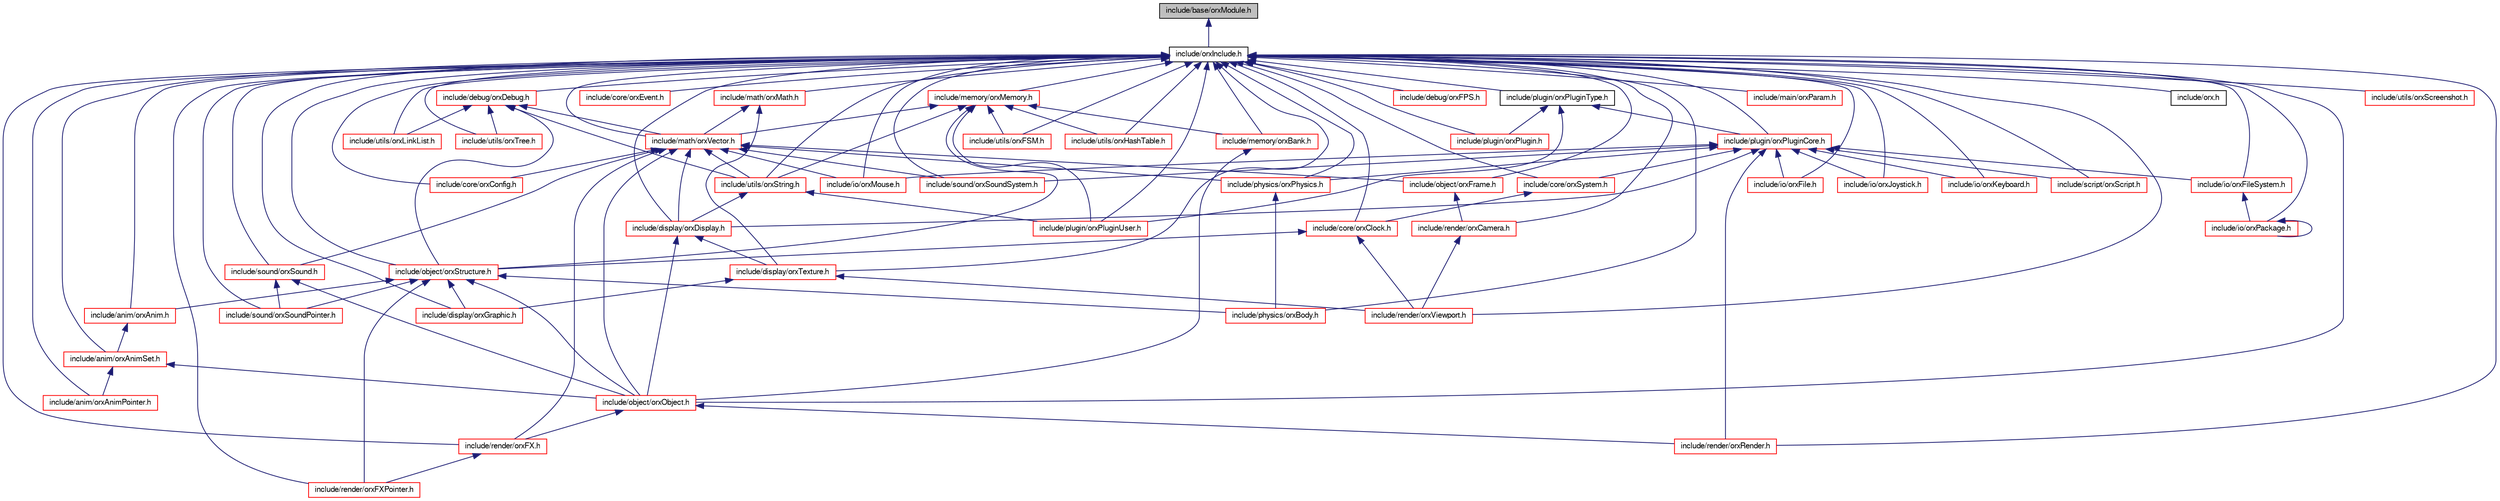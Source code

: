 digraph G
{
  bgcolor="transparent";
  edge [fontname="FreeSans",fontsize=10,labelfontname="FreeSans",labelfontsize=10];
  node [fontname="FreeSans",fontsize=10,shape=record];
  Node1 [label="include/base/orxModule.h",height=0.2,width=0.4,color="black", fillcolor="grey75", style="filled" fontcolor="black"];
  Node1 -> Node2 [dir=back,color="midnightblue",fontsize=10,style="solid",fontname="FreeSans"];
  Node2 [label="include/orxInclude.h",height=0.2,width=0.4,color="black",URL="$orx_include_8h.html"];
  Node2 -> Node3 [dir=back,color="midnightblue",fontsize=10,style="solid",fontname="FreeSans"];
  Node3 [label="include/anim/orxAnim.h",height=0.2,width=0.4,color="red",URL="$orx_anim_8h.html"];
  Node3 -> Node4 [dir=back,color="midnightblue",fontsize=10,style="solid",fontname="FreeSans"];
  Node4 [label="include/anim/orxAnimSet.h",height=0.2,width=0.4,color="red",URL="$orx_anim_set_8h.html"];
  Node4 -> Node5 [dir=back,color="midnightblue",fontsize=10,style="solid",fontname="FreeSans"];
  Node5 [label="include/anim/orxAnimPointer.h",height=0.2,width=0.4,color="red",URL="$orx_anim_pointer_8h.html"];
  Node4 -> Node6 [dir=back,color="midnightblue",fontsize=10,style="solid",fontname="FreeSans"];
  Node6 [label="include/object/orxObject.h",height=0.2,width=0.4,color="red",URL="$orx_object_8h.html"];
  Node6 -> Node7 [dir=back,color="midnightblue",fontsize=10,style="solid",fontname="FreeSans"];
  Node7 [label="include/render/orxFX.h",height=0.2,width=0.4,color="red",URL="$orx_f_x_8h.html"];
  Node7 -> Node8 [dir=back,color="midnightblue",fontsize=10,style="solid",fontname="FreeSans"];
  Node8 [label="include/render/orxFXPointer.h",height=0.2,width=0.4,color="red",URL="$orx_f_x_pointer_8h.html"];
  Node6 -> Node9 [dir=back,color="midnightblue",fontsize=10,style="solid",fontname="FreeSans"];
  Node9 [label="include/render/orxRender.h",height=0.2,width=0.4,color="red",URL="$orx_render_8h.html"];
  Node2 -> Node5 [dir=back,color="midnightblue",fontsize=10,style="solid",fontname="FreeSans"];
  Node2 -> Node4 [dir=back,color="midnightblue",fontsize=10,style="solid",fontname="FreeSans"];
  Node2 -> Node10 [dir=back,color="midnightblue",fontsize=10,style="solid",fontname="FreeSans"];
  Node10 [label="include/core/orxClock.h",height=0.2,width=0.4,color="red",URL="$orx_clock_8h.html"];
  Node10 -> Node11 [dir=back,color="midnightblue",fontsize=10,style="solid",fontname="FreeSans"];
  Node11 [label="include/object/orxStructure.h",height=0.2,width=0.4,color="red",URL="$orx_structure_8h.html"];
  Node11 -> Node3 [dir=back,color="midnightblue",fontsize=10,style="solid",fontname="FreeSans"];
  Node11 -> Node12 [dir=back,color="midnightblue",fontsize=10,style="solid",fontname="FreeSans"];
  Node12 [label="include/display/orxGraphic.h",height=0.2,width=0.4,color="red",URL="$orx_graphic_8h.html"];
  Node11 -> Node6 [dir=back,color="midnightblue",fontsize=10,style="solid",fontname="FreeSans"];
  Node11 -> Node13 [dir=back,color="midnightblue",fontsize=10,style="solid",fontname="FreeSans"];
  Node13 [label="include/physics/orxBody.h",height=0.2,width=0.4,color="red",URL="$orx_body_8h.html"];
  Node11 -> Node8 [dir=back,color="midnightblue",fontsize=10,style="solid",fontname="FreeSans"];
  Node11 -> Node14 [dir=back,color="midnightblue",fontsize=10,style="solid",fontname="FreeSans"];
  Node14 [label="include/sound/orxSoundPointer.h",height=0.2,width=0.4,color="red",URL="$orx_sound_pointer_8h.html"];
  Node10 -> Node15 [dir=back,color="midnightblue",fontsize=10,style="solid",fontname="FreeSans"];
  Node15 [label="include/render/orxViewport.h",height=0.2,width=0.4,color="red",URL="$orx_viewport_8h.html"];
  Node2 -> Node16 [dir=back,color="midnightblue",fontsize=10,style="solid",fontname="FreeSans"];
  Node16 [label="include/core/orxConfig.h",height=0.2,width=0.4,color="red",URL="$orx_config_8h.html"];
  Node2 -> Node17 [dir=back,color="midnightblue",fontsize=10,style="solid",fontname="FreeSans"];
  Node17 [label="include/core/orxEvent.h",height=0.2,width=0.4,color="red",URL="$orx_event_8h.html"];
  Node2 -> Node18 [dir=back,color="midnightblue",fontsize=10,style="solid",fontname="FreeSans"];
  Node18 [label="include/core/orxSystem.h",height=0.2,width=0.4,color="red",URL="$orx_system_8h.html"];
  Node18 -> Node10 [dir=back,color="midnightblue",fontsize=10,style="solid",fontname="FreeSans"];
  Node2 -> Node19 [dir=back,color="midnightblue",fontsize=10,style="solid",fontname="FreeSans"];
  Node19 [label="include/debug/orxDebug.h",height=0.2,width=0.4,color="red",URL="$orx_debug_8h.html"];
  Node19 -> Node20 [dir=back,color="midnightblue",fontsize=10,style="solid",fontname="FreeSans"];
  Node20 [label="include/math/orxVector.h",height=0.2,width=0.4,color="red",URL="$orx_vector_8h.html"];
  Node20 -> Node16 [dir=back,color="midnightblue",fontsize=10,style="solid",fontname="FreeSans"];
  Node20 -> Node21 [dir=back,color="midnightblue",fontsize=10,style="solid",fontname="FreeSans"];
  Node21 [label="include/display/orxDisplay.h",height=0.2,width=0.4,color="red",URL="$orx_display_8h.html"];
  Node21 -> Node22 [dir=back,color="midnightblue",fontsize=10,style="solid",fontname="FreeSans"];
  Node22 [label="include/display/orxTexture.h",height=0.2,width=0.4,color="red",URL="$orx_texture_8h.html"];
  Node22 -> Node12 [dir=back,color="midnightblue",fontsize=10,style="solid",fontname="FreeSans"];
  Node22 -> Node15 [dir=back,color="midnightblue",fontsize=10,style="solid",fontname="FreeSans"];
  Node21 -> Node6 [dir=back,color="midnightblue",fontsize=10,style="solid",fontname="FreeSans"];
  Node20 -> Node23 [dir=back,color="midnightblue",fontsize=10,style="solid",fontname="FreeSans"];
  Node23 [label="include/io/orxMouse.h",height=0.2,width=0.4,color="red",URL="$orx_mouse_8h.html"];
  Node20 -> Node24 [dir=back,color="midnightblue",fontsize=10,style="solid",fontname="FreeSans"];
  Node24 [label="include/object/orxFrame.h",height=0.2,width=0.4,color="red",URL="$orx_frame_8h.html"];
  Node24 -> Node25 [dir=back,color="midnightblue",fontsize=10,style="solid",fontname="FreeSans"];
  Node25 [label="include/render/orxCamera.h",height=0.2,width=0.4,color="red",URL="$orx_camera_8h.html"];
  Node25 -> Node15 [dir=back,color="midnightblue",fontsize=10,style="solid",fontname="FreeSans"];
  Node20 -> Node6 [dir=back,color="midnightblue",fontsize=10,style="solid",fontname="FreeSans"];
  Node20 -> Node26 [dir=back,color="midnightblue",fontsize=10,style="solid",fontname="FreeSans"];
  Node26 [label="include/physics/orxPhysics.h",height=0.2,width=0.4,color="red",URL="$orx_physics_8h.html"];
  Node26 -> Node13 [dir=back,color="midnightblue",fontsize=10,style="solid",fontname="FreeSans"];
  Node20 -> Node7 [dir=back,color="midnightblue",fontsize=10,style="solid",fontname="FreeSans"];
  Node20 -> Node27 [dir=back,color="midnightblue",fontsize=10,style="solid",fontname="FreeSans"];
  Node27 [label="include/sound/orxSound.h",height=0.2,width=0.4,color="red",URL="$orx_sound_8h.html"];
  Node27 -> Node6 [dir=back,color="midnightblue",fontsize=10,style="solid",fontname="FreeSans"];
  Node27 -> Node14 [dir=back,color="midnightblue",fontsize=10,style="solid",fontname="FreeSans"];
  Node20 -> Node28 [dir=back,color="midnightblue",fontsize=10,style="solid",fontname="FreeSans"];
  Node28 [label="include/sound/orxSoundSystem.h",height=0.2,width=0.4,color="red",URL="$orx_sound_system_8h.html"];
  Node20 -> Node29 [dir=back,color="midnightblue",fontsize=10,style="solid",fontname="FreeSans"];
  Node29 [label="include/utils/orxString.h",height=0.2,width=0.4,color="red",URL="$orx_string_8h.html"];
  Node29 -> Node21 [dir=back,color="midnightblue",fontsize=10,style="solid",fontname="FreeSans"];
  Node29 -> Node30 [dir=back,color="midnightblue",fontsize=10,style="solid",fontname="FreeSans"];
  Node30 [label="include/plugin/orxPluginUser.h",height=0.2,width=0.4,color="red",URL="$orx_plugin_user_8h.html"];
  Node19 -> Node11 [dir=back,color="midnightblue",fontsize=10,style="solid",fontname="FreeSans"];
  Node19 -> Node31 [dir=back,color="midnightblue",fontsize=10,style="solid",fontname="FreeSans"];
  Node31 [label="include/utils/orxLinkList.h",height=0.2,width=0.4,color="red",URL="$orx_link_list_8h.html"];
  Node19 -> Node29 [dir=back,color="midnightblue",fontsize=10,style="solid",fontname="FreeSans"];
  Node19 -> Node32 [dir=back,color="midnightblue",fontsize=10,style="solid",fontname="FreeSans"];
  Node32 [label="include/utils/orxTree.h",height=0.2,width=0.4,color="red",URL="$orx_tree_8h.html"];
  Node2 -> Node33 [dir=back,color="midnightblue",fontsize=10,style="solid",fontname="FreeSans"];
  Node33 [label="include/debug/orxFPS.h",height=0.2,width=0.4,color="red",URL="$orx_f_p_s_8h.html"];
  Node2 -> Node21 [dir=back,color="midnightblue",fontsize=10,style="solid",fontname="FreeSans"];
  Node2 -> Node12 [dir=back,color="midnightblue",fontsize=10,style="solid",fontname="FreeSans"];
  Node2 -> Node22 [dir=back,color="midnightblue",fontsize=10,style="solid",fontname="FreeSans"];
  Node2 -> Node34 [dir=back,color="midnightblue",fontsize=10,style="solid",fontname="FreeSans"];
  Node34 [label="include/io/orxFile.h",height=0.2,width=0.4,color="red",URL="$orx_file_8h.html"];
  Node2 -> Node35 [dir=back,color="midnightblue",fontsize=10,style="solid",fontname="FreeSans"];
  Node35 [label="include/io/orxFileSystem.h",height=0.2,width=0.4,color="red",URL="$orx_file_system_8h.html"];
  Node35 -> Node36 [dir=back,color="midnightblue",fontsize=10,style="solid",fontname="FreeSans"];
  Node36 [label="include/io/orxPackage.h",height=0.2,width=0.4,color="red",URL="$orx_package_8h.html"];
  Node36 -> Node36 [dir=back,color="midnightblue",fontsize=10,style="solid",fontname="FreeSans"];
  Node2 -> Node37 [dir=back,color="midnightblue",fontsize=10,style="solid",fontname="FreeSans"];
  Node37 [label="include/io/orxJoystick.h",height=0.2,width=0.4,color="red",URL="$orx_joystick_8h.html"];
  Node2 -> Node38 [dir=back,color="midnightblue",fontsize=10,style="solid",fontname="FreeSans"];
  Node38 [label="include/io/orxKeyboard.h",height=0.2,width=0.4,color="red",URL="$orx_keyboard_8h.html"];
  Node2 -> Node23 [dir=back,color="midnightblue",fontsize=10,style="solid",fontname="FreeSans"];
  Node2 -> Node36 [dir=back,color="midnightblue",fontsize=10,style="solid",fontname="FreeSans"];
  Node2 -> Node39 [dir=back,color="midnightblue",fontsize=10,style="solid",fontname="FreeSans"];
  Node39 [label="include/main/orxParam.h",height=0.2,width=0.4,color="red",URL="$orx_param_8h.html"];
  Node2 -> Node40 [dir=back,color="midnightblue",fontsize=10,style="solid",fontname="FreeSans"];
  Node40 [label="include/math/orxMath.h",height=0.2,width=0.4,color="red",URL="$orx_math_8h.html"];
  Node40 -> Node22 [dir=back,color="midnightblue",fontsize=10,style="solid",fontname="FreeSans"];
  Node40 -> Node20 [dir=back,color="midnightblue",fontsize=10,style="solid",fontname="FreeSans"];
  Node2 -> Node20 [dir=back,color="midnightblue",fontsize=10,style="solid",fontname="FreeSans"];
  Node2 -> Node41 [dir=back,color="midnightblue",fontsize=10,style="solid",fontname="FreeSans"];
  Node41 [label="include/memory/orxBank.h",height=0.2,width=0.4,color="red",URL="$orx_bank_8h.html"];
  Node41 -> Node6 [dir=back,color="midnightblue",fontsize=10,style="solid",fontname="FreeSans"];
  Node2 -> Node42 [dir=back,color="midnightblue",fontsize=10,style="solid",fontname="FreeSans"];
  Node42 [label="include/memory/orxMemory.h",height=0.2,width=0.4,color="red",URL="$orx_memory_8h.html"];
  Node42 -> Node20 [dir=back,color="midnightblue",fontsize=10,style="solid",fontname="FreeSans"];
  Node42 -> Node41 [dir=back,color="midnightblue",fontsize=10,style="solid",fontname="FreeSans"];
  Node42 -> Node11 [dir=back,color="midnightblue",fontsize=10,style="solid",fontname="FreeSans"];
  Node42 -> Node30 [dir=back,color="midnightblue",fontsize=10,style="solid",fontname="FreeSans"];
  Node42 -> Node43 [dir=back,color="midnightblue",fontsize=10,style="solid",fontname="FreeSans"];
  Node43 [label="include/utils/orxFSM.h",height=0.2,width=0.4,color="red",URL="$orx_f_s_m_8h.html"];
  Node42 -> Node44 [dir=back,color="midnightblue",fontsize=10,style="solid",fontname="FreeSans"];
  Node44 [label="include/utils/orxHashTable.h",height=0.2,width=0.4,color="red",URL="$orx_hash_table_8h.html"];
  Node42 -> Node29 [dir=back,color="midnightblue",fontsize=10,style="solid",fontname="FreeSans"];
  Node2 -> Node24 [dir=back,color="midnightblue",fontsize=10,style="solid",fontname="FreeSans"];
  Node2 -> Node6 [dir=back,color="midnightblue",fontsize=10,style="solid",fontname="FreeSans"];
  Node2 -> Node11 [dir=back,color="midnightblue",fontsize=10,style="solid",fontname="FreeSans"];
  Node2 -> Node45 [dir=back,color="midnightblue",fontsize=10,style="solid",fontname="FreeSans"];
  Node45 [label="include/orx.h",height=0.2,width=0.4,color="black",URL="$orx_8h.html"];
  Node2 -> Node46 [dir=back,color="midnightblue",fontsize=10,style="solid",fontname="FreeSans"];
  Node46 [label="include/plugin/orxPlugin.h",height=0.2,width=0.4,color="red",URL="$orx_plugin_8h.html"];
  Node2 -> Node47 [dir=back,color="midnightblue",fontsize=10,style="solid",fontname="FreeSans"];
  Node47 [label="include/plugin/orxPluginCore.h",height=0.2,width=0.4,color="red",URL="$orx_plugin_core_8h.html"];
  Node47 -> Node18 [dir=back,color="midnightblue",fontsize=10,style="solid",fontname="FreeSans"];
  Node47 -> Node21 [dir=back,color="midnightblue",fontsize=10,style="solid",fontname="FreeSans"];
  Node47 -> Node34 [dir=back,color="midnightblue",fontsize=10,style="solid",fontname="FreeSans"];
  Node47 -> Node35 [dir=back,color="midnightblue",fontsize=10,style="solid",fontname="FreeSans"];
  Node47 -> Node37 [dir=back,color="midnightblue",fontsize=10,style="solid",fontname="FreeSans"];
  Node47 -> Node38 [dir=back,color="midnightblue",fontsize=10,style="solid",fontname="FreeSans"];
  Node47 -> Node23 [dir=back,color="midnightblue",fontsize=10,style="solid",fontname="FreeSans"];
  Node47 -> Node26 [dir=back,color="midnightblue",fontsize=10,style="solid",fontname="FreeSans"];
  Node47 -> Node9 [dir=back,color="midnightblue",fontsize=10,style="solid",fontname="FreeSans"];
  Node47 -> Node48 [dir=back,color="midnightblue",fontsize=10,style="solid",fontname="FreeSans"];
  Node48 [label="include/script/orxScript.h",height=0.2,width=0.4,color="red",URL="$orx_script_8h.html"];
  Node47 -> Node28 [dir=back,color="midnightblue",fontsize=10,style="solid",fontname="FreeSans"];
  Node2 -> Node30 [dir=back,color="midnightblue",fontsize=10,style="solid",fontname="FreeSans"];
  Node2 -> Node13 [dir=back,color="midnightblue",fontsize=10,style="solid",fontname="FreeSans"];
  Node2 -> Node26 [dir=back,color="midnightblue",fontsize=10,style="solid",fontname="FreeSans"];
  Node2 -> Node25 [dir=back,color="midnightblue",fontsize=10,style="solid",fontname="FreeSans"];
  Node2 -> Node7 [dir=back,color="midnightblue",fontsize=10,style="solid",fontname="FreeSans"];
  Node2 -> Node8 [dir=back,color="midnightblue",fontsize=10,style="solid",fontname="FreeSans"];
  Node2 -> Node9 [dir=back,color="midnightblue",fontsize=10,style="solid",fontname="FreeSans"];
  Node2 -> Node15 [dir=back,color="midnightblue",fontsize=10,style="solid",fontname="FreeSans"];
  Node2 -> Node48 [dir=back,color="midnightblue",fontsize=10,style="solid",fontname="FreeSans"];
  Node2 -> Node27 [dir=back,color="midnightblue",fontsize=10,style="solid",fontname="FreeSans"];
  Node2 -> Node14 [dir=back,color="midnightblue",fontsize=10,style="solid",fontname="FreeSans"];
  Node2 -> Node28 [dir=back,color="midnightblue",fontsize=10,style="solid",fontname="FreeSans"];
  Node2 -> Node43 [dir=back,color="midnightblue",fontsize=10,style="solid",fontname="FreeSans"];
  Node2 -> Node44 [dir=back,color="midnightblue",fontsize=10,style="solid",fontname="FreeSans"];
  Node2 -> Node31 [dir=back,color="midnightblue",fontsize=10,style="solid",fontname="FreeSans"];
  Node2 -> Node49 [dir=back,color="midnightblue",fontsize=10,style="solid",fontname="FreeSans"];
  Node49 [label="include/utils/orxScreenshot.h",height=0.2,width=0.4,color="red",URL="$orx_screenshot_8h.html"];
  Node2 -> Node29 [dir=back,color="midnightblue",fontsize=10,style="solid",fontname="FreeSans"];
  Node2 -> Node32 [dir=back,color="midnightblue",fontsize=10,style="solid",fontname="FreeSans"];
  Node2 -> Node50 [dir=back,color="midnightblue",fontsize=10,style="solid",fontname="FreeSans"];
  Node50 [label="include/plugin/orxPluginType.h",height=0.2,width=0.4,color="black",URL="$orx_plugin_type_8h.html"];
  Node50 -> Node46 [dir=back,color="midnightblue",fontsize=10,style="solid",fontname="FreeSans"];
  Node50 -> Node47 [dir=back,color="midnightblue",fontsize=10,style="solid",fontname="FreeSans"];
  Node50 -> Node30 [dir=back,color="midnightblue",fontsize=10,style="solid",fontname="FreeSans"];
}
